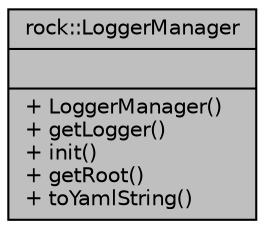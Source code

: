 digraph "rock::LoggerManager"
{
 // LATEX_PDF_SIZE
  edge [fontname="Helvetica",fontsize="10",labelfontname="Helvetica",labelfontsize="10"];
  node [fontname="Helvetica",fontsize="10",shape=record];
  Node1 [label="{rock::LoggerManager\n||+ LoggerManager()\l+ getLogger()\l+ init()\l+ getRoot()\l+ toYamlString()\l}",height=0.2,width=0.4,color="black", fillcolor="grey75", style="filled", fontcolor="black",tooltip="日志器管理类"];
}
